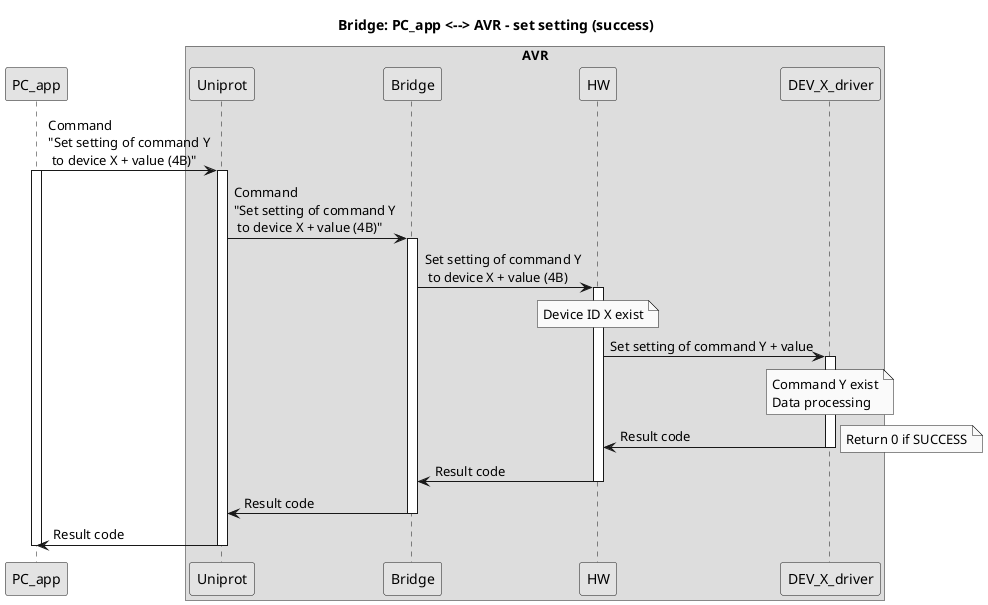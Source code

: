 @startuml

skinparam monochrome true

 title Bridge: PC_app <--> AVR - set setting (success)

participant PC_app 
box "AVR"
    participant Uniprot
    participant Bridge
    participant HW
    participant DEV_X_driver
end box




PC_app -> Uniprot: Command\n"Set setting of command Y\n to device X + value (4B)"
activate PC_app

activate Uniprot
Uniprot -> Bridge: Command\n"Set setting of command Y\n to device X + value (4B)"
activate Bridge

Bridge -> HW: Set setting of command Y\n to device X + value (4B)
activate HW
note over HW: Device ID X exist


HW -> DEV_X_driver: Set setting of command Y + value
activate DEV_X_driver
note over DEV_X_driver: Command Y exist\nData processing
 

DEV_X_driver -> HW: Result code
note right: Return 0 if SUCCESS
deactivate DEV_X_driver

HW -> Bridge: Result code
deactivate HW
Bridge -> Uniprot: Result code
deactivate Bridge

Uniprot -> PC_app: Result code
deactivate Uniprot

deactivate PC_app
@enduml